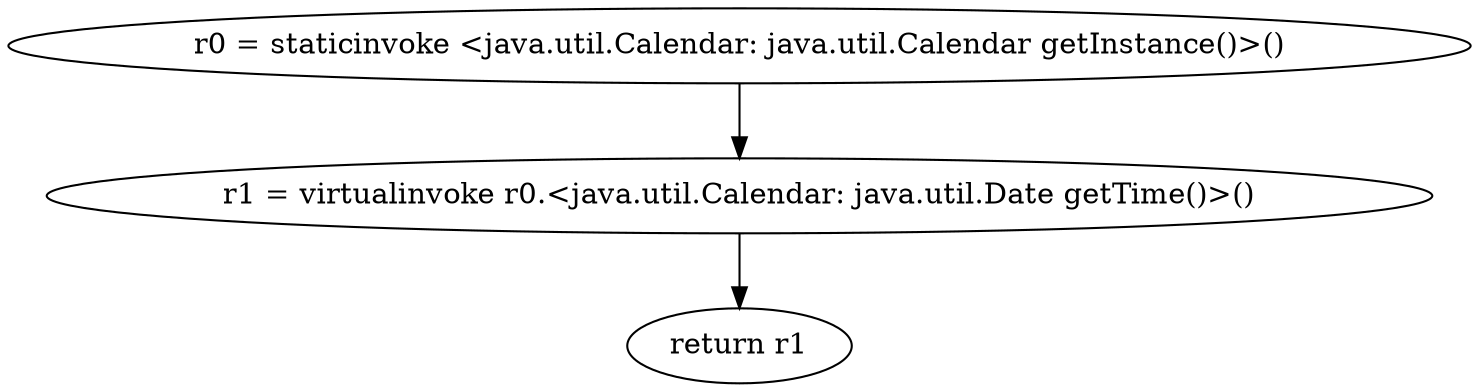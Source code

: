 digraph "unitGraph" {
    "r0 = staticinvoke <java.util.Calendar: java.util.Calendar getInstance()>()"
    "r1 = virtualinvoke r0.<java.util.Calendar: java.util.Date getTime()>()"
    "return r1"
    "r0 = staticinvoke <java.util.Calendar: java.util.Calendar getInstance()>()"->"r1 = virtualinvoke r0.<java.util.Calendar: java.util.Date getTime()>()";
    "r1 = virtualinvoke r0.<java.util.Calendar: java.util.Date getTime()>()"->"return r1";
}
